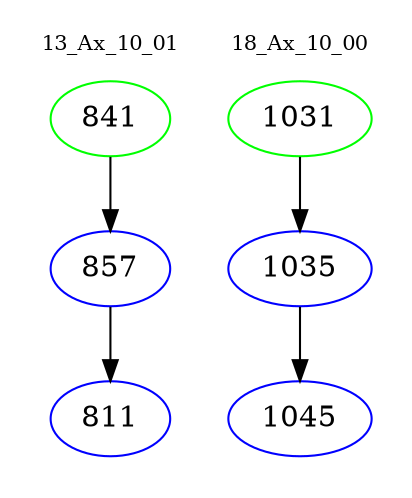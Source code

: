 digraph{
subgraph cluster_0 {
color = white
label = "13_Ax_10_01";
fontsize=10;
T0_841 [label="841", color="green"]
T0_841 -> T0_857 [color="black"]
T0_857 [label="857", color="blue"]
T0_857 -> T0_811 [color="black"]
T0_811 [label="811", color="blue"]
}
subgraph cluster_1 {
color = white
label = "18_Ax_10_00";
fontsize=10;
T1_1031 [label="1031", color="green"]
T1_1031 -> T1_1035 [color="black"]
T1_1035 [label="1035", color="blue"]
T1_1035 -> T1_1045 [color="black"]
T1_1045 [label="1045", color="blue"]
}
}

